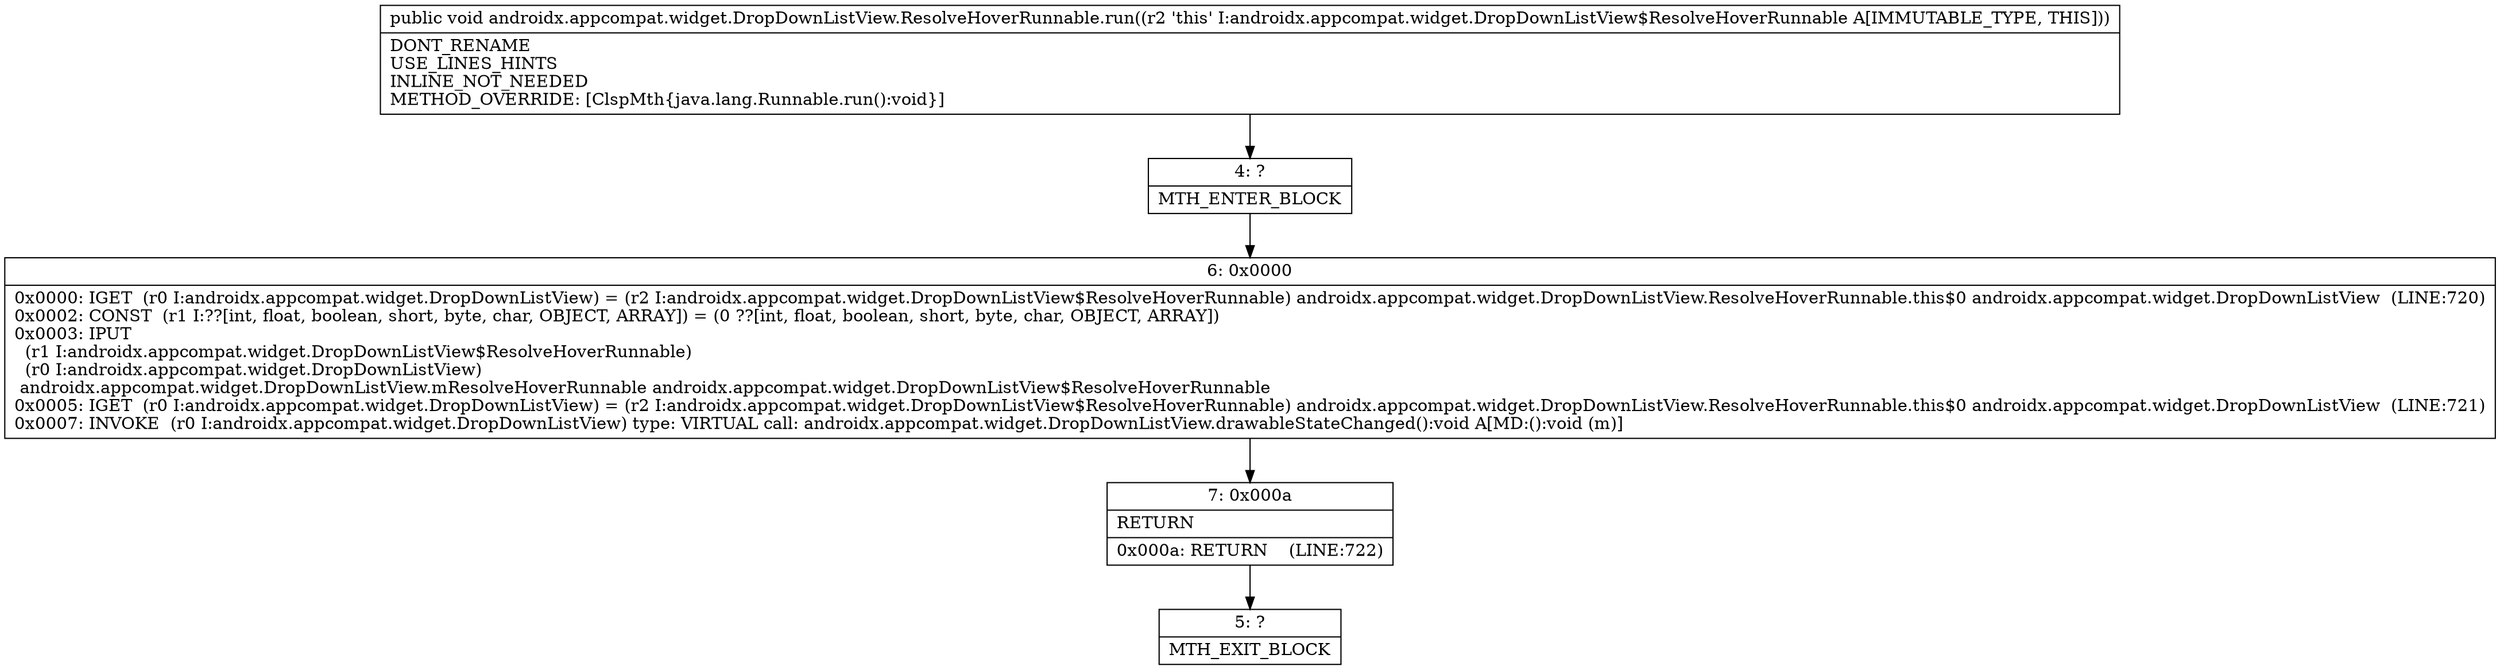 digraph "CFG forandroidx.appcompat.widget.DropDownListView.ResolveHoverRunnable.run()V" {
Node_4 [shape=record,label="{4\:\ ?|MTH_ENTER_BLOCK\l}"];
Node_6 [shape=record,label="{6\:\ 0x0000|0x0000: IGET  (r0 I:androidx.appcompat.widget.DropDownListView) = (r2 I:androidx.appcompat.widget.DropDownListView$ResolveHoverRunnable) androidx.appcompat.widget.DropDownListView.ResolveHoverRunnable.this$0 androidx.appcompat.widget.DropDownListView  (LINE:720)\l0x0002: CONST  (r1 I:??[int, float, boolean, short, byte, char, OBJECT, ARRAY]) = (0 ??[int, float, boolean, short, byte, char, OBJECT, ARRAY]) \l0x0003: IPUT  \l  (r1 I:androidx.appcompat.widget.DropDownListView$ResolveHoverRunnable)\l  (r0 I:androidx.appcompat.widget.DropDownListView)\l androidx.appcompat.widget.DropDownListView.mResolveHoverRunnable androidx.appcompat.widget.DropDownListView$ResolveHoverRunnable \l0x0005: IGET  (r0 I:androidx.appcompat.widget.DropDownListView) = (r2 I:androidx.appcompat.widget.DropDownListView$ResolveHoverRunnable) androidx.appcompat.widget.DropDownListView.ResolveHoverRunnable.this$0 androidx.appcompat.widget.DropDownListView  (LINE:721)\l0x0007: INVOKE  (r0 I:androidx.appcompat.widget.DropDownListView) type: VIRTUAL call: androidx.appcompat.widget.DropDownListView.drawableStateChanged():void A[MD:():void (m)]\l}"];
Node_7 [shape=record,label="{7\:\ 0x000a|RETURN\l|0x000a: RETURN    (LINE:722)\l}"];
Node_5 [shape=record,label="{5\:\ ?|MTH_EXIT_BLOCK\l}"];
MethodNode[shape=record,label="{public void androidx.appcompat.widget.DropDownListView.ResolveHoverRunnable.run((r2 'this' I:androidx.appcompat.widget.DropDownListView$ResolveHoverRunnable A[IMMUTABLE_TYPE, THIS]))  | DONT_RENAME\lUSE_LINES_HINTS\lINLINE_NOT_NEEDED\lMETHOD_OVERRIDE: [ClspMth\{java.lang.Runnable.run():void\}]\l}"];
MethodNode -> Node_4;Node_4 -> Node_6;
Node_6 -> Node_7;
Node_7 -> Node_5;
}

